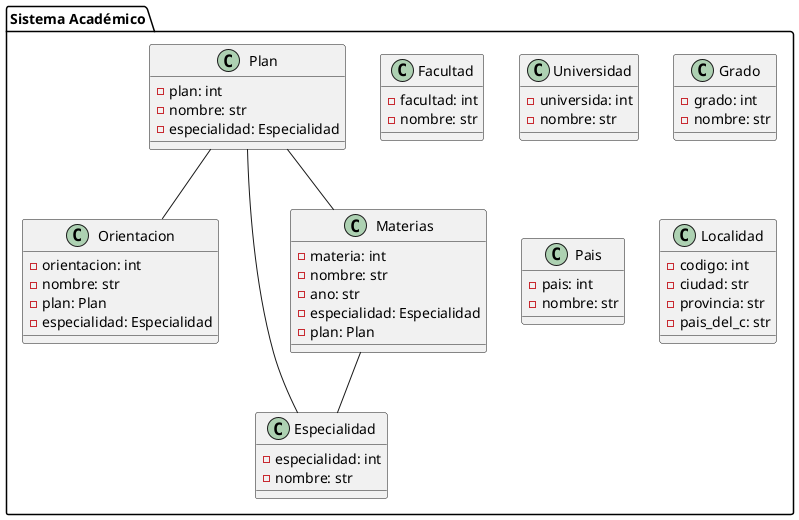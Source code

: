 @startuml Diagrama de Clases de XML
package "Sistema Académico"{
   
    class Facultad {
        -facultad: int
        -nombre: str
    }

    class Universidad {
        -universida: int
        -nombre: str
    }

    class Grado {
        -grado: int
        -nombre: str
    }

    class Pais {
        -pais: int
        -nombre: str
    }

    class Localidad {
        -codigo: int
        -ciudad: str
        -provincia: str
        -pais_del_c: str
    }

    class Orientacion {
        -orientacion: int
        -nombre: str
        -plan: Plan
        -especialidad: Especialidad
    }

    class Plan {
        -plan: int
        -nombre: str
        -especialidad: Especialidad
    }

    class Especialidad {
        -especialidad: int
        -nombre: str
    }

    class Materias {
        -materia: int
        -nombre: str
        -ano: str
        -especialidad: Especialidad
        -plan: Plan
    }

    Plan -- Orientacion
    Plan -- Especialidad
    Plan -- Materias
    Materias -- Especialidad
}
@enduml